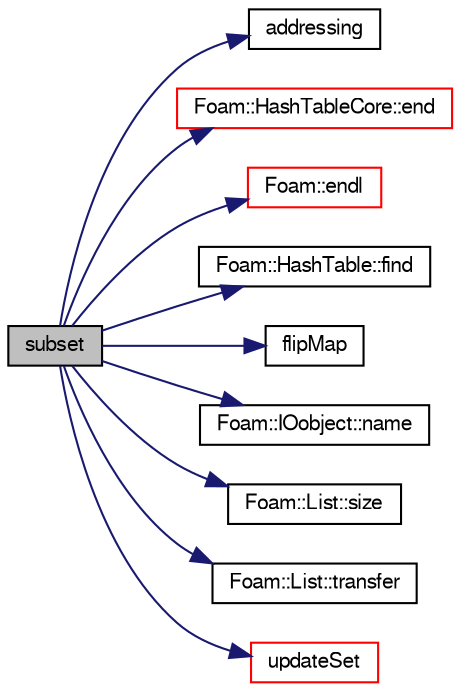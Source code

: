 digraph "subset"
{
  bgcolor="transparent";
  edge [fontname="FreeSans",fontsize="10",labelfontname="FreeSans",labelfontsize="10"];
  node [fontname="FreeSans",fontsize="10",shape=record];
  rankdir="LR";
  Node2643 [label="subset",height=0.2,width=0.4,color="black", fillcolor="grey75", style="filled", fontcolor="black"];
  Node2643 -> Node2644 [color="midnightblue",fontsize="10",style="solid",fontname="FreeSans"];
  Node2644 [label="addressing",height=0.2,width=0.4,color="black",URL="$a25450.html#abe4a52e464439857d1db72855d722d49"];
  Node2643 -> Node2645 [color="midnightblue",fontsize="10",style="solid",fontname="FreeSans"];
  Node2645 [label="Foam::HashTableCore::end",height=0.2,width=0.4,color="red",URL="$a25706.html#a540580a296c0ff351686ceb4f27b6fe6",tooltip="iteratorEnd set to beyond the end of any HashTable "];
  Node2643 -> Node2653 [color="midnightblue",fontsize="10",style="solid",fontname="FreeSans"];
  Node2653 [label="Foam::endl",height=0.2,width=0.4,color="red",URL="$a21124.html#a2db8fe02a0d3909e9351bb4275b23ce4",tooltip="Add newline and flush stream. "];
  Node2643 -> Node2655 [color="midnightblue",fontsize="10",style="solid",fontname="FreeSans"];
  Node2655 [label="Foam::HashTable::find",height=0.2,width=0.4,color="black",URL="$a25702.html#a76b2c74ebd9f33fa9f76261b027ffc11",tooltip="Find and return an iterator set at the hashedEntry. "];
  Node2643 -> Node2656 [color="midnightblue",fontsize="10",style="solid",fontname="FreeSans"];
  Node2656 [label="flipMap",height=0.2,width=0.4,color="black",URL="$a25450.html#a03ecd61e4e943657de29efcacd488b19"];
  Node2643 -> Node2657 [color="midnightblue",fontsize="10",style="solid",fontname="FreeSans"];
  Node2657 [label="Foam::IOobject::name",height=0.2,width=0.4,color="black",URL="$a26142.html#acc80e00a8ac919288fb55bd14cc88bf6",tooltip="Return name. "];
  Node2643 -> Node2658 [color="midnightblue",fontsize="10",style="solid",fontname="FreeSans"];
  Node2658 [label="Foam::List::size",height=0.2,width=0.4,color="black",URL="$a25694.html#a8a5f6fa29bd4b500caf186f60245b384",tooltip="Override size to be inconsistent with allocated storage. "];
  Node2643 -> Node2659 [color="midnightblue",fontsize="10",style="solid",fontname="FreeSans"];
  Node2659 [label="Foam::List::transfer",height=0.2,width=0.4,color="black",URL="$a25694.html#a25ad1d2084d16b234b0cf91c07e832c0",tooltip="Transfer the contents of the argument List into this list. "];
  Node2643 -> Node2660 [color="midnightblue",fontsize="10",style="solid",fontname="FreeSans"];
  Node2660 [label="updateSet",height=0.2,width=0.4,color="red",URL="$a25450.html#afc9e2e914d3928dd7281d2ac71452052",tooltip="Sort addressing and make faceSet part consistent with addressing. "];
}
